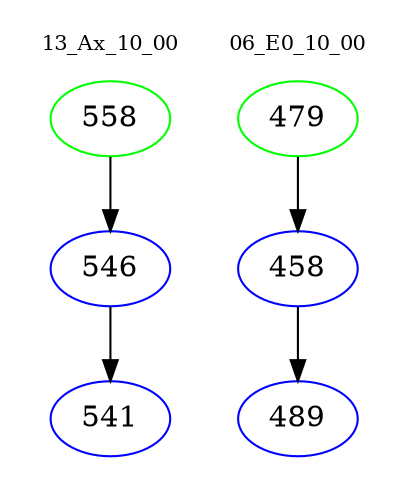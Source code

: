 digraph{
subgraph cluster_0 {
color = white
label = "13_Ax_10_00";
fontsize=10;
T0_558 [label="558", color="green"]
T0_558 -> T0_546 [color="black"]
T0_546 [label="546", color="blue"]
T0_546 -> T0_541 [color="black"]
T0_541 [label="541", color="blue"]
}
subgraph cluster_1 {
color = white
label = "06_E0_10_00";
fontsize=10;
T1_479 [label="479", color="green"]
T1_479 -> T1_458 [color="black"]
T1_458 [label="458", color="blue"]
T1_458 -> T1_489 [color="black"]
T1_489 [label="489", color="blue"]
}
}
